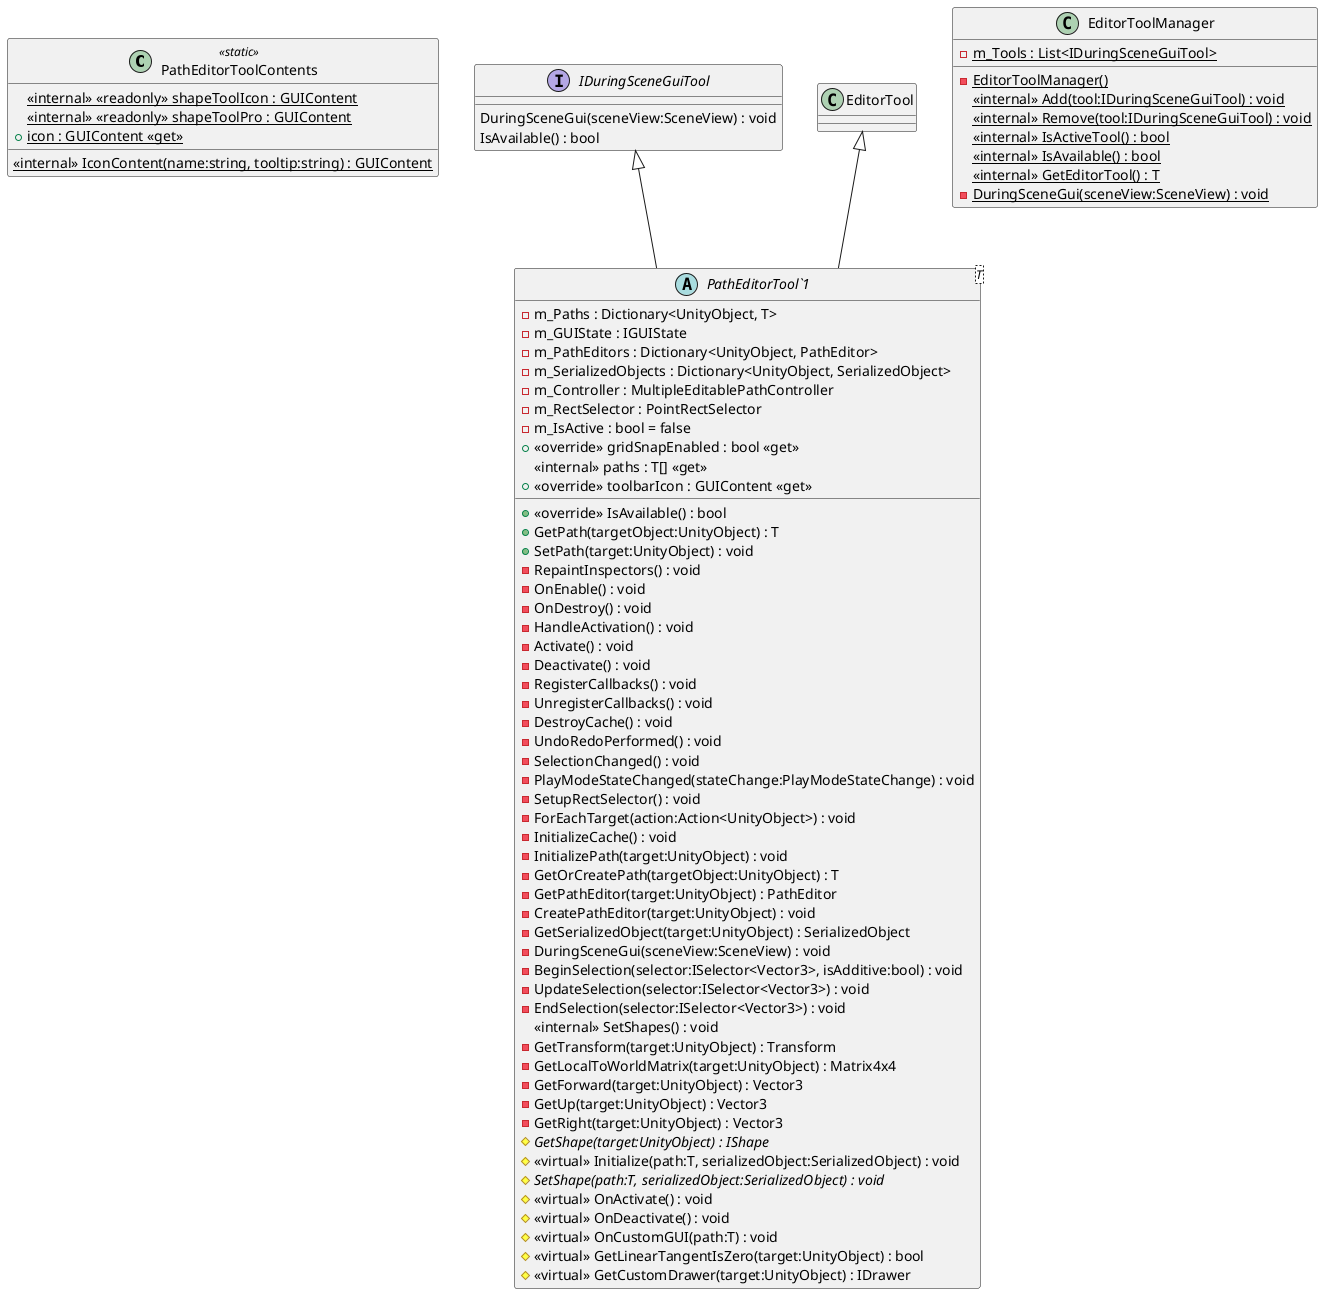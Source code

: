 @startuml
class PathEditorToolContents <<static>> {
    <<internal>> {static} <<readonly>> shapeToolIcon : GUIContent
    <<internal>> {static} <<readonly>> shapeToolPro : GUIContent
    <<internal>> {static} IconContent(name:string, tooltip:string) : GUIContent
    + {static} icon : GUIContent <<get>>
}
interface IDuringSceneGuiTool {
    DuringSceneGui(sceneView:SceneView) : void
    IsAvailable() : bool
}
class EditorToolManager {
    - {static} m_Tools : List<IDuringSceneGuiTool>
    {static} - EditorToolManager()
    <<internal>> {static} Add(tool:IDuringSceneGuiTool) : void
    <<internal>> {static} Remove(tool:IDuringSceneGuiTool) : void
    <<internal>> {static} IsActiveTool() : bool
    <<internal>> {static} IsAvailable() : bool
    <<internal>> {static} GetEditorTool() : T
    - {static} DuringSceneGui(sceneView:SceneView) : void
}
abstract class "PathEditorTool`1"<T> {
    - m_Paths : Dictionary<UnityObject, T>
    - m_GUIState : IGUIState
    - m_PathEditors : Dictionary<UnityObject, PathEditor>
    - m_SerializedObjects : Dictionary<UnityObject, SerializedObject>
    - m_Controller : MultipleEditablePathController
    - m_RectSelector : PointRectSelector
    - m_IsActive : bool = false
    + <<override>> gridSnapEnabled : bool <<get>>
    <<internal>> paths : T[] <<get>>
    + <<override>> toolbarIcon : GUIContent <<get>>
    + <<override>> IsAvailable() : bool
    + GetPath(targetObject:UnityObject) : T
    + SetPath(target:UnityObject) : void
    - RepaintInspectors() : void
    - OnEnable() : void
    - OnDestroy() : void
    - HandleActivation() : void
    - Activate() : void
    - Deactivate() : void
    - RegisterCallbacks() : void
    - UnregisterCallbacks() : void
    - DestroyCache() : void
    - UndoRedoPerformed() : void
    - SelectionChanged() : void
    - PlayModeStateChanged(stateChange:PlayModeStateChange) : void
    - SetupRectSelector() : void
    - ForEachTarget(action:Action<UnityObject>) : void
    - InitializeCache() : void
    - InitializePath(target:UnityObject) : void
    - GetOrCreatePath(targetObject:UnityObject) : T
    - GetPathEditor(target:UnityObject) : PathEditor
    - CreatePathEditor(target:UnityObject) : void
    - GetSerializedObject(target:UnityObject) : SerializedObject
    - DuringSceneGui(sceneView:SceneView) : void
    - BeginSelection(selector:ISelector<Vector3>, isAdditive:bool) : void
    - UpdateSelection(selector:ISelector<Vector3>) : void
    - EndSelection(selector:ISelector<Vector3>) : void
    <<internal>> SetShapes() : void
    - GetTransform(target:UnityObject) : Transform
    - GetLocalToWorldMatrix(target:UnityObject) : Matrix4x4
    - GetForward(target:UnityObject) : Vector3
    - GetUp(target:UnityObject) : Vector3
    - GetRight(target:UnityObject) : Vector3
    # {abstract} GetShape(target:UnityObject) : IShape
    # <<virtual>> Initialize(path:T, serializedObject:SerializedObject) : void
    # {abstract} SetShape(path:T, serializedObject:SerializedObject) : void
    # <<virtual>> OnActivate() : void
    # <<virtual>> OnDeactivate() : void
    # <<virtual>> OnCustomGUI(path:T) : void
    # <<virtual>> GetLinearTangentIsZero(target:UnityObject) : bool
    # <<virtual>> GetCustomDrawer(target:UnityObject) : IDrawer
}
EditorTool <|-- "PathEditorTool`1"
IDuringSceneGuiTool <|-- "PathEditorTool`1"
@enduml
